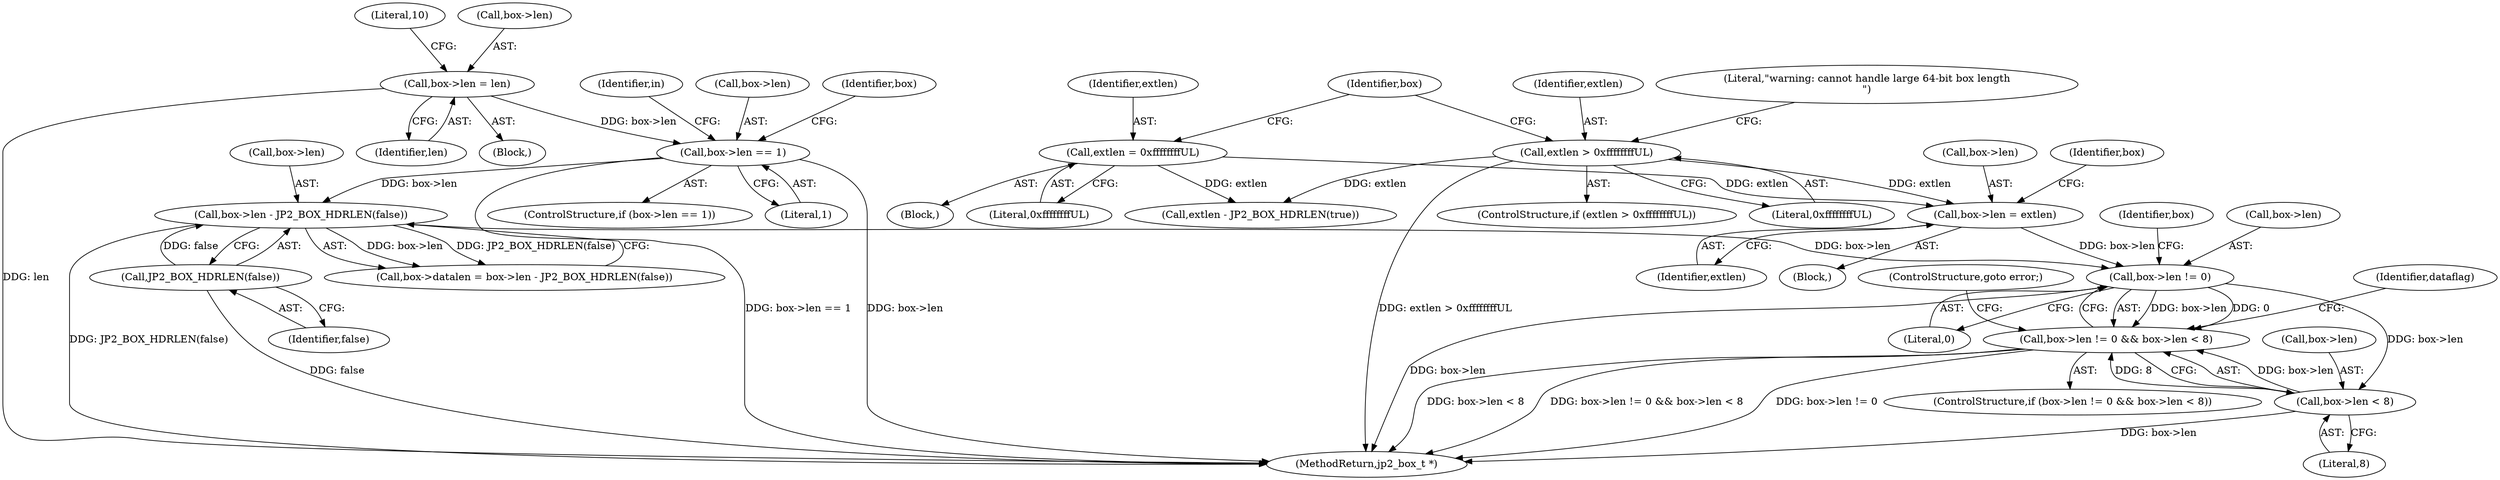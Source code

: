 digraph "0_jasper_e24bdc716c3327b067c551bc6cfb97fd2370358d@pointer" {
"1000242" [label="(Call,box->len != 0)"];
"1000234" [label="(Call,box->len - JP2_BOX_HDRLEN(false))"];
"1000192" [label="(Call,box->len == 1)"];
"1000167" [label="(Call,box->len = len)"];
"1000238" [label="(Call,JP2_BOX_HDRLEN(false))"];
"1000215" [label="(Call,box->len = extlen)"];
"1000206" [label="(Call,extlen > 0xffffffffUL)"];
"1000212" [label="(Call,extlen = 0xffffffffUL)"];
"1000241" [label="(Call,box->len != 0 && box->len < 8)"];
"1000247" [label="(Call,box->len < 8)"];
"1000339" [label="(MethodReturn,jp2_box_t *)"];
"1000246" [label="(Literal,0)"];
"1000193" [label="(Call,box->len)"];
"1000248" [label="(Call,box->len)"];
"1000197" [label="(Block,)"];
"1000232" [label="(Identifier,box)"];
"1000173" [label="(Literal,10)"];
"1000167" [label="(Call,box->len = len)"];
"1000205" [label="(ControlStructure,if (extlen > 0xffffffffUL))"];
"1000191" [label="(ControlStructure,if (box->len == 1))"];
"1000239" [label="(Identifier,false)"];
"1000216" [label="(Call,box->len)"];
"1000206" [label="(Call,extlen > 0xffffffffUL)"];
"1000255" [label="(Identifier,dataflag)"];
"1000219" [label="(Identifier,extlen)"];
"1000207" [label="(Identifier,extlen)"];
"1000240" [label="(ControlStructure,if (box->len != 0 && box->len < 8))"];
"1000192" [label="(Call,box->len == 1)"];
"1000213" [label="(Identifier,extlen)"];
"1000235" [label="(Call,box->len)"];
"1000243" [label="(Call,box->len)"];
"1000215" [label="(Call,box->len = extlen)"];
"1000251" [label="(Literal,8)"];
"1000222" [label="(Identifier,box)"];
"1000242" [label="(Call,box->len != 0)"];
"1000200" [label="(Identifier,in)"];
"1000241" [label="(Call,box->len != 0 && box->len < 8)"];
"1000208" [label="(Literal,0xffffffffUL)"];
"1000230" [label="(Call,box->datalen = box->len - JP2_BOX_HDRLEN(false))"];
"1000212" [label="(Call,extlen = 0xffffffffUL)"];
"1000224" [label="(Call,extlen - JP2_BOX_HDRLEN(true))"];
"1000234" [label="(Call,box->len - JP2_BOX_HDRLEN(false))"];
"1000217" [label="(Identifier,box)"];
"1000249" [label="(Identifier,box)"];
"1000253" [label="(ControlStructure,goto error;)"];
"1000168" [label="(Call,box->len)"];
"1000104" [label="(Block,)"];
"1000211" [label="(Literal,\"warning: cannot handle large 64-bit box length\n\")"];
"1000209" [label="(Block,)"];
"1000247" [label="(Call,box->len < 8)"];
"1000214" [label="(Literal,0xffffffffUL)"];
"1000238" [label="(Call,JP2_BOX_HDRLEN(false))"];
"1000171" [label="(Identifier,len)"];
"1000196" [label="(Literal,1)"];
"1000242" -> "1000241"  [label="AST: "];
"1000242" -> "1000246"  [label="CFG: "];
"1000243" -> "1000242"  [label="AST: "];
"1000246" -> "1000242"  [label="AST: "];
"1000249" -> "1000242"  [label="CFG: "];
"1000241" -> "1000242"  [label="CFG: "];
"1000242" -> "1000339"  [label="DDG: box->len"];
"1000242" -> "1000241"  [label="DDG: box->len"];
"1000242" -> "1000241"  [label="DDG: 0"];
"1000234" -> "1000242"  [label="DDG: box->len"];
"1000215" -> "1000242"  [label="DDG: box->len"];
"1000242" -> "1000247"  [label="DDG: box->len"];
"1000234" -> "1000230"  [label="AST: "];
"1000234" -> "1000238"  [label="CFG: "];
"1000235" -> "1000234"  [label="AST: "];
"1000238" -> "1000234"  [label="AST: "];
"1000230" -> "1000234"  [label="CFG: "];
"1000234" -> "1000339"  [label="DDG: JP2_BOX_HDRLEN(false)"];
"1000234" -> "1000230"  [label="DDG: box->len"];
"1000234" -> "1000230"  [label="DDG: JP2_BOX_HDRLEN(false)"];
"1000192" -> "1000234"  [label="DDG: box->len"];
"1000238" -> "1000234"  [label="DDG: false"];
"1000192" -> "1000191"  [label="AST: "];
"1000192" -> "1000196"  [label="CFG: "];
"1000193" -> "1000192"  [label="AST: "];
"1000196" -> "1000192"  [label="AST: "];
"1000200" -> "1000192"  [label="CFG: "];
"1000232" -> "1000192"  [label="CFG: "];
"1000192" -> "1000339"  [label="DDG: box->len"];
"1000192" -> "1000339"  [label="DDG: box->len == 1"];
"1000167" -> "1000192"  [label="DDG: box->len"];
"1000167" -> "1000104"  [label="AST: "];
"1000167" -> "1000171"  [label="CFG: "];
"1000168" -> "1000167"  [label="AST: "];
"1000171" -> "1000167"  [label="AST: "];
"1000173" -> "1000167"  [label="CFG: "];
"1000167" -> "1000339"  [label="DDG: len"];
"1000238" -> "1000239"  [label="CFG: "];
"1000239" -> "1000238"  [label="AST: "];
"1000238" -> "1000339"  [label="DDG: false"];
"1000215" -> "1000197"  [label="AST: "];
"1000215" -> "1000219"  [label="CFG: "];
"1000216" -> "1000215"  [label="AST: "];
"1000219" -> "1000215"  [label="AST: "];
"1000222" -> "1000215"  [label="CFG: "];
"1000206" -> "1000215"  [label="DDG: extlen"];
"1000212" -> "1000215"  [label="DDG: extlen"];
"1000206" -> "1000205"  [label="AST: "];
"1000206" -> "1000208"  [label="CFG: "];
"1000207" -> "1000206"  [label="AST: "];
"1000208" -> "1000206"  [label="AST: "];
"1000211" -> "1000206"  [label="CFG: "];
"1000217" -> "1000206"  [label="CFG: "];
"1000206" -> "1000339"  [label="DDG: extlen > 0xffffffffUL"];
"1000206" -> "1000224"  [label="DDG: extlen"];
"1000212" -> "1000209"  [label="AST: "];
"1000212" -> "1000214"  [label="CFG: "];
"1000213" -> "1000212"  [label="AST: "];
"1000214" -> "1000212"  [label="AST: "];
"1000217" -> "1000212"  [label="CFG: "];
"1000212" -> "1000224"  [label="DDG: extlen"];
"1000241" -> "1000240"  [label="AST: "];
"1000241" -> "1000247"  [label="CFG: "];
"1000247" -> "1000241"  [label="AST: "];
"1000253" -> "1000241"  [label="CFG: "];
"1000255" -> "1000241"  [label="CFG: "];
"1000241" -> "1000339"  [label="DDG: box->len != 0"];
"1000241" -> "1000339"  [label="DDG: box->len != 0 && box->len < 8"];
"1000241" -> "1000339"  [label="DDG: box->len < 8"];
"1000247" -> "1000241"  [label="DDG: box->len"];
"1000247" -> "1000241"  [label="DDG: 8"];
"1000247" -> "1000251"  [label="CFG: "];
"1000248" -> "1000247"  [label="AST: "];
"1000251" -> "1000247"  [label="AST: "];
"1000247" -> "1000339"  [label="DDG: box->len"];
}
